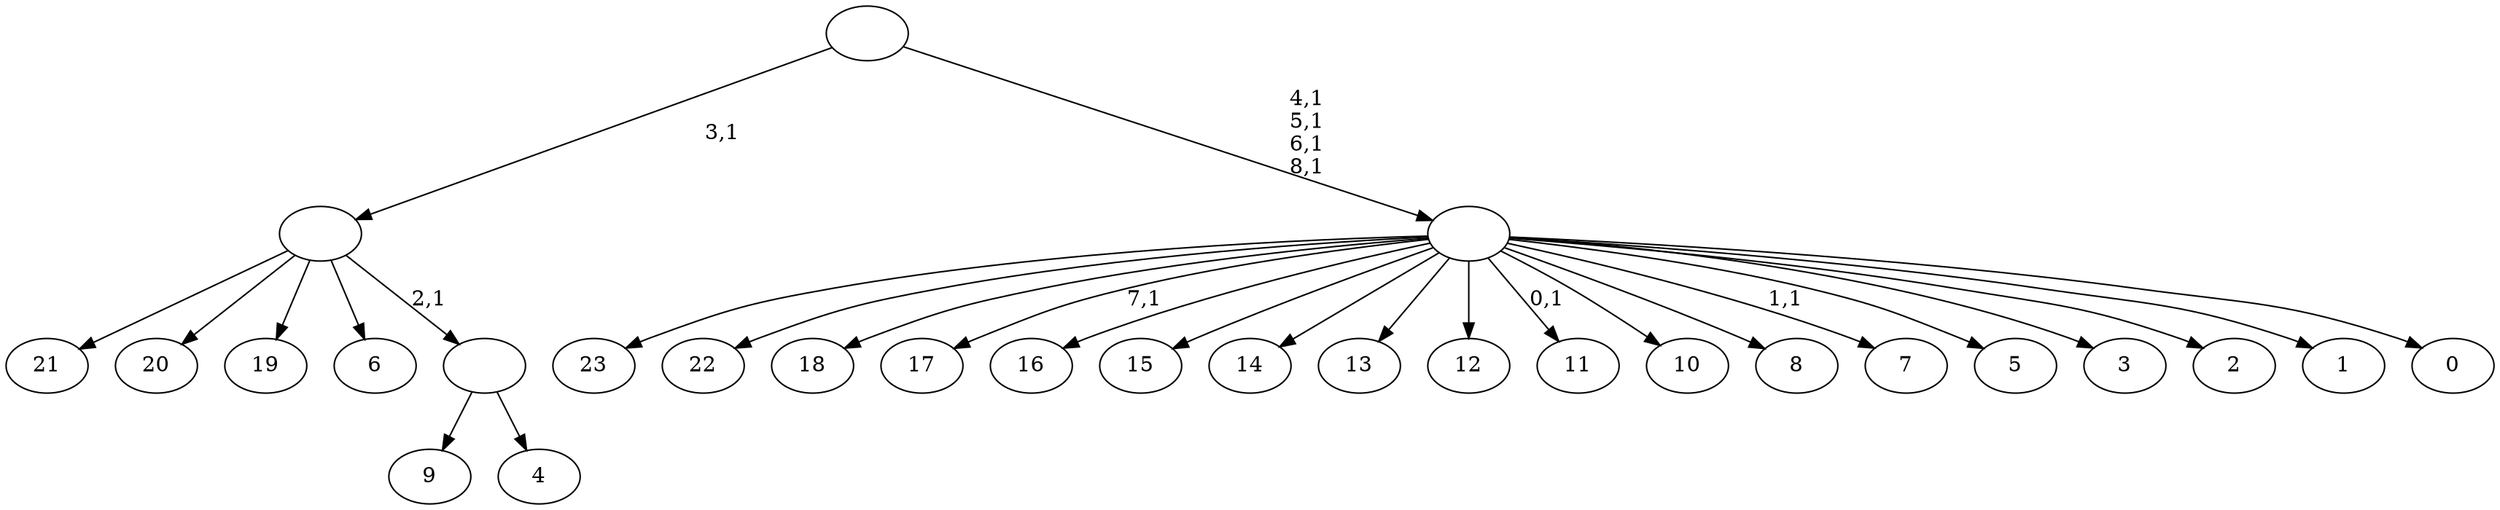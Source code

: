 digraph T {
	33 [label="23"]
	32 [label="22"]
	31 [label="21"]
	30 [label="20"]
	29 [label="19"]
	28 [label="18"]
	27 [label="17"]
	25 [label="16"]
	24 [label="15"]
	23 [label="14"]
	22 [label="13"]
	21 [label="12"]
	20 [label="11"]
	18 [label="10"]
	17 [label="9"]
	16 [label="8"]
	15 [label="7"]
	13 [label="6"]
	12 [label="5"]
	11 [label="4"]
	10 [label=""]
	9 [label=""]
	8 [label="3"]
	7 [label="2"]
	6 [label="1"]
	5 [label="0"]
	4 [label=""]
	0 [label=""]
	10 -> 17 [label=""]
	10 -> 11 [label=""]
	9 -> 31 [label=""]
	9 -> 30 [label=""]
	9 -> 29 [label=""]
	9 -> 13 [label=""]
	9 -> 10 [label="2,1"]
	4 -> 15 [label="1,1"]
	4 -> 20 [label="0,1"]
	4 -> 27 [label="7,1"]
	4 -> 33 [label=""]
	4 -> 32 [label=""]
	4 -> 28 [label=""]
	4 -> 25 [label=""]
	4 -> 24 [label=""]
	4 -> 23 [label=""]
	4 -> 22 [label=""]
	4 -> 21 [label=""]
	4 -> 18 [label=""]
	4 -> 16 [label=""]
	4 -> 12 [label=""]
	4 -> 8 [label=""]
	4 -> 7 [label=""]
	4 -> 6 [label=""]
	4 -> 5 [label=""]
	0 -> 4 [label="4,1\n5,1\n6,1\n8,1"]
	0 -> 9 [label="3,1"]
}
